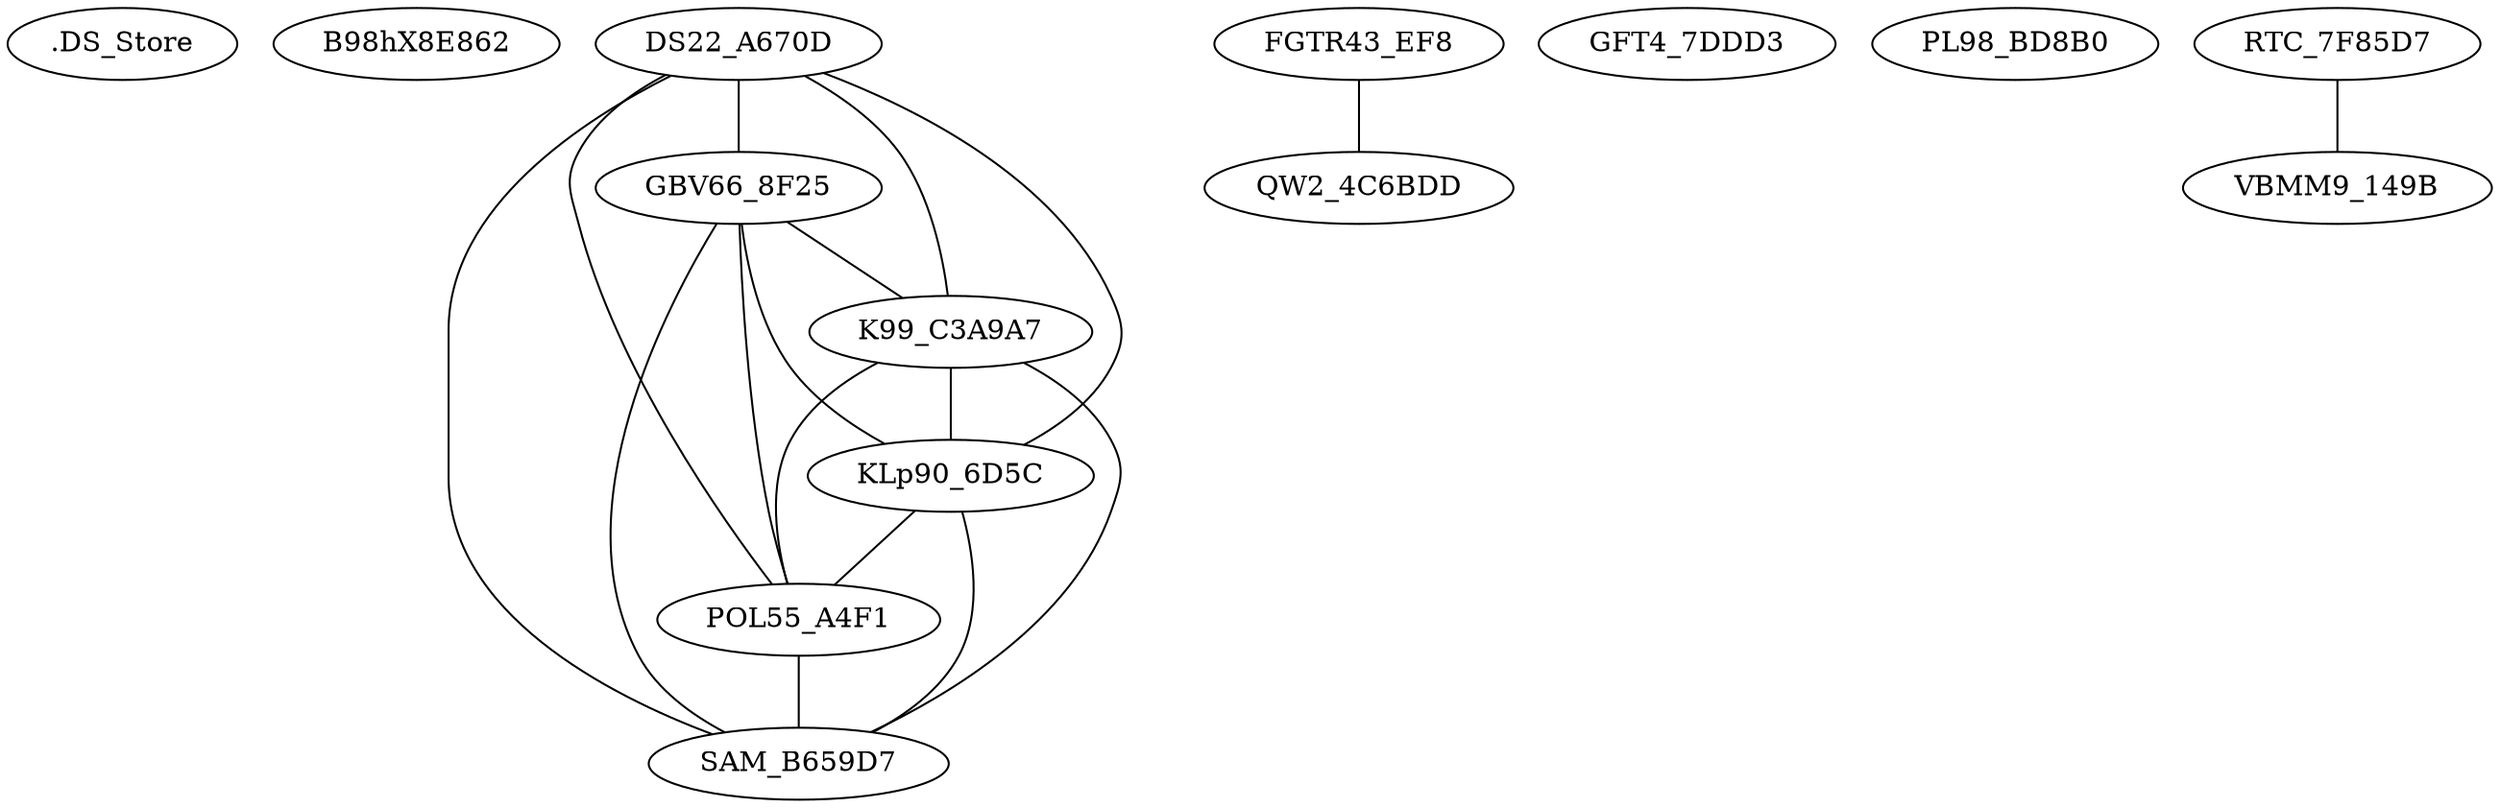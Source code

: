 strict graph {
"MALWR\.DS_Store" [label=".DS_Store"];
"MALWR\B98hX8E8622C393D7E832D39E620EAD5D3B49" [label=B98hX8E862];
"MALWR\DS22_A670D13D4D014169C4080328B8FEB86" [label="DS22_A670D"];
"MALWR\FGTR43_EF8E0FB20E7228C7492CCDC59D87C690" [label="FGTR43_EF8"];
"MALWR\GBV66_8F259BB36E00D124963CFA9B86F502E" [label="GBV66_8F25"];
"MALWR\GFT4_7DDD3D72EAD03C7518F5D47650C8572" [label="GFT4_7DDD3"];
"MALWR\K99_C3A9A7B026BFE0E55FF219FD6AA7D94" [label="K99_C3A9A7"];
"MALWR\KLp90_6D5C8FC4B14559F73B6136D85B94198" [label="KLp90_6D5C"];
"MALWR\PL98_BD8B082B7711BC980252F988BB0CA936" [label="PL98_BD8B0"];
"MALWR\POL55_A4F1ECC4D25B33395196B5D51A06790" [label="POL55_A4F1"];
"MALWR\QW2_4C6BDDCCA2695D6202DF38708E14FC7E" [label="QW2_4C6BDD"];
"MALWR\RTC_7F85D7F628CE62D1D8F7B39D8940472" [label="RTC_7F85D7"];
"MALWR\SAM_B659D71AE168E774FAAF38DB30F4A84" [label="SAM_B659D7"];
"MALWR\VBMM9_149B7BD7218AAB4E257D28469FDDB0D" [label="VBMM9_149B"];
"MALWR\DS22_A670D13D4D014169C4080328B8FEB86" -- "MALWR\GBV66_8F259BB36E00D124963CFA9B86F502E" [weight=1.0];
"MALWR\DS22_A670D13D4D014169C4080328B8FEB86" -- "MALWR\K99_C3A9A7B026BFE0E55FF219FD6AA7D94" [weight=1.0];
"MALWR\DS22_A670D13D4D014169C4080328B8FEB86" -- "MALWR\KLp90_6D5C8FC4B14559F73B6136D85B94198" [weight=1.0];
"MALWR\DS22_A670D13D4D014169C4080328B8FEB86" -- "MALWR\POL55_A4F1ECC4D25B33395196B5D51A06790" [weight=1.0];
"MALWR\DS22_A670D13D4D014169C4080328B8FEB86" -- "MALWR\SAM_B659D71AE168E774FAAF38DB30F4A84" [weight=1.0];
"MALWR\FGTR43_EF8E0FB20E7228C7492CCDC59D87C690" -- "MALWR\QW2_4C6BDDCCA2695D6202DF38708E14FC7E" [weight=1.0];
"MALWR\GBV66_8F259BB36E00D124963CFA9B86F502E" -- "MALWR\K99_C3A9A7B026BFE0E55FF219FD6AA7D94" [weight=1.0];
"MALWR\GBV66_8F259BB36E00D124963CFA9B86F502E" -- "MALWR\KLp90_6D5C8FC4B14559F73B6136D85B94198" [weight=1.0];
"MALWR\GBV66_8F259BB36E00D124963CFA9B86F502E" -- "MALWR\POL55_A4F1ECC4D25B33395196B5D51A06790" [weight=1.0];
"MALWR\GBV66_8F259BB36E00D124963CFA9B86F502E" -- "MALWR\SAM_B659D71AE168E774FAAF38DB30F4A84" [weight=1.0];
"MALWR\K99_C3A9A7B026BFE0E55FF219FD6AA7D94" -- "MALWR\KLp90_6D5C8FC4B14559F73B6136D85B94198" [weight=1.0];
"MALWR\K99_C3A9A7B026BFE0E55FF219FD6AA7D94" -- "MALWR\POL55_A4F1ECC4D25B33395196B5D51A06790" [weight=1.0];
"MALWR\K99_C3A9A7B026BFE0E55FF219FD6AA7D94" -- "MALWR\SAM_B659D71AE168E774FAAF38DB30F4A84" [weight=1.0];
"MALWR\KLp90_6D5C8FC4B14559F73B6136D85B94198" -- "MALWR\POL55_A4F1ECC4D25B33395196B5D51A06790" [weight=1.0];
"MALWR\KLp90_6D5C8FC4B14559F73B6136D85B94198" -- "MALWR\SAM_B659D71AE168E774FAAF38DB30F4A84" [weight=1.0];
"MALWR\POL55_A4F1ECC4D25B33395196B5D51A06790" -- "MALWR\SAM_B659D71AE168E774FAAF38DB30F4A84" [weight=1.0];
"MALWR\RTC_7F85D7F628CE62D1D8F7B39D8940472" -- "MALWR\VBMM9_149B7BD7218AAB4E257D28469FDDB0D" [weight=1.0];
}
